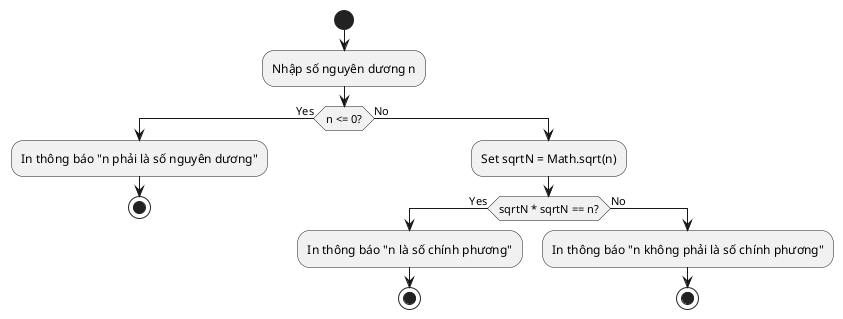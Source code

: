 @startuml 3c
start
:Nhập số nguyên dương n;
if (n <= 0?) then (Yes)
:In thông báo "n phải là số nguyên dương";
stop
else (No)
:Set sqrtN = Math.sqrt(n);
if (sqrtN * sqrtN == n?) then (Yes)
:In thông báo "n là số chính phương";
stop
else (No)
:In thông báo "n không phải là số chính phương";
stop
endif
@enduml
